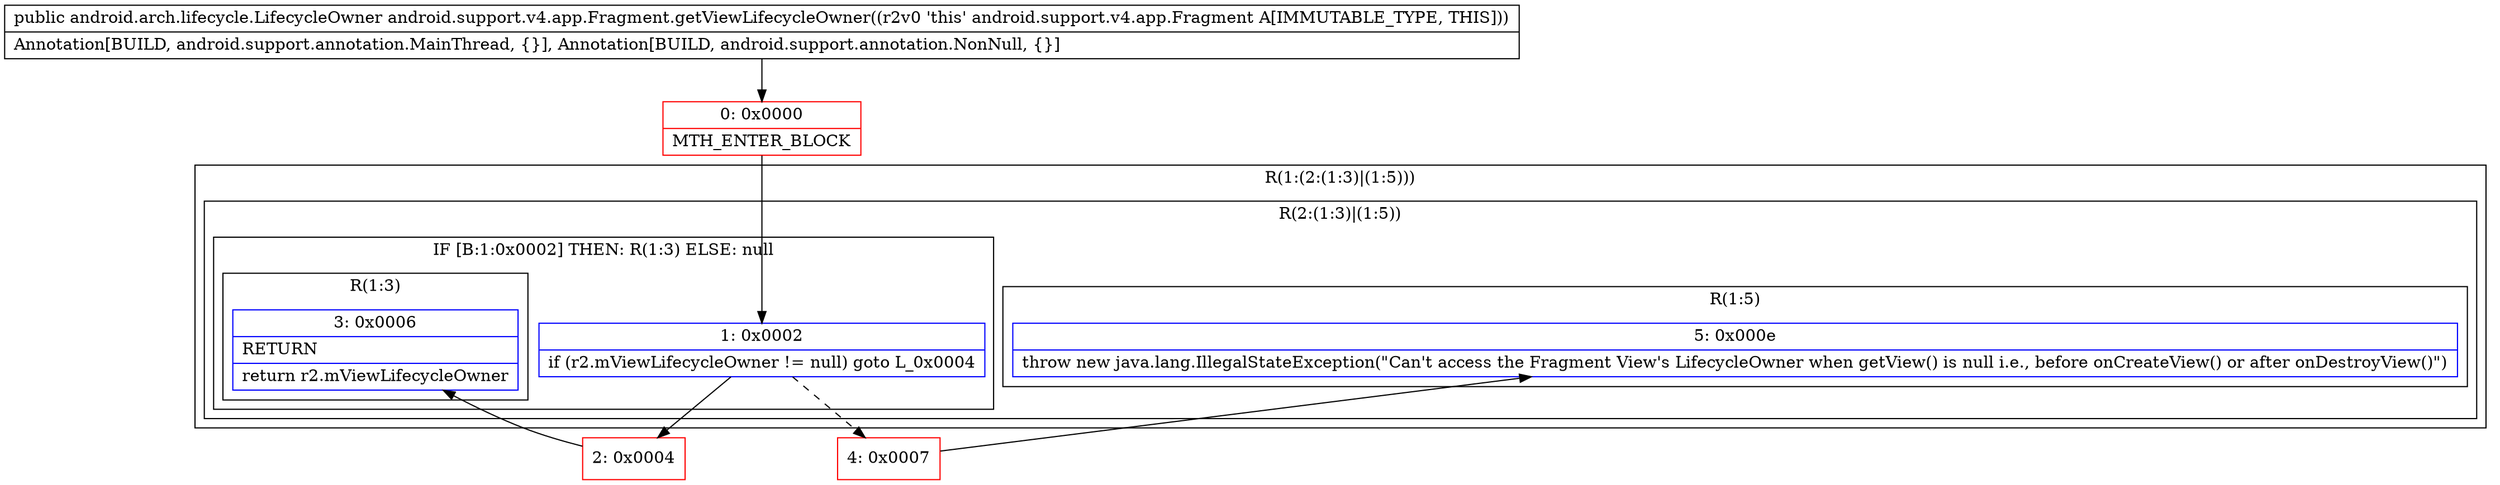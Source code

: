 digraph "CFG forandroid.support.v4.app.Fragment.getViewLifecycleOwner()Landroid\/arch\/lifecycle\/LifecycleOwner;" {
subgraph cluster_Region_673623095 {
label = "R(1:(2:(1:3)|(1:5)))";
node [shape=record,color=blue];
subgraph cluster_Region_522662757 {
label = "R(2:(1:3)|(1:5))";
node [shape=record,color=blue];
subgraph cluster_IfRegion_716107696 {
label = "IF [B:1:0x0002] THEN: R(1:3) ELSE: null";
node [shape=record,color=blue];
Node_1 [shape=record,label="{1\:\ 0x0002|if (r2.mViewLifecycleOwner != null) goto L_0x0004\l}"];
subgraph cluster_Region_728696647 {
label = "R(1:3)";
node [shape=record,color=blue];
Node_3 [shape=record,label="{3\:\ 0x0006|RETURN\l|return r2.mViewLifecycleOwner\l}"];
}
}
subgraph cluster_Region_909459721 {
label = "R(1:5)";
node [shape=record,color=blue];
Node_5 [shape=record,label="{5\:\ 0x000e|throw new java.lang.IllegalStateException(\"Can't access the Fragment View's LifecycleOwner when getView() is null i.e., before onCreateView() or after onDestroyView()\")\l}"];
}
}
}
Node_0 [shape=record,color=red,label="{0\:\ 0x0000|MTH_ENTER_BLOCK\l}"];
Node_2 [shape=record,color=red,label="{2\:\ 0x0004}"];
Node_4 [shape=record,color=red,label="{4\:\ 0x0007}"];
MethodNode[shape=record,label="{public android.arch.lifecycle.LifecycleOwner android.support.v4.app.Fragment.getViewLifecycleOwner((r2v0 'this' android.support.v4.app.Fragment A[IMMUTABLE_TYPE, THIS]))  | Annotation[BUILD, android.support.annotation.MainThread, \{\}], Annotation[BUILD, android.support.annotation.NonNull, \{\}]\l}"];
MethodNode -> Node_0;
Node_1 -> Node_2;
Node_1 -> Node_4[style=dashed];
Node_0 -> Node_1;
Node_2 -> Node_3;
Node_4 -> Node_5;
}

